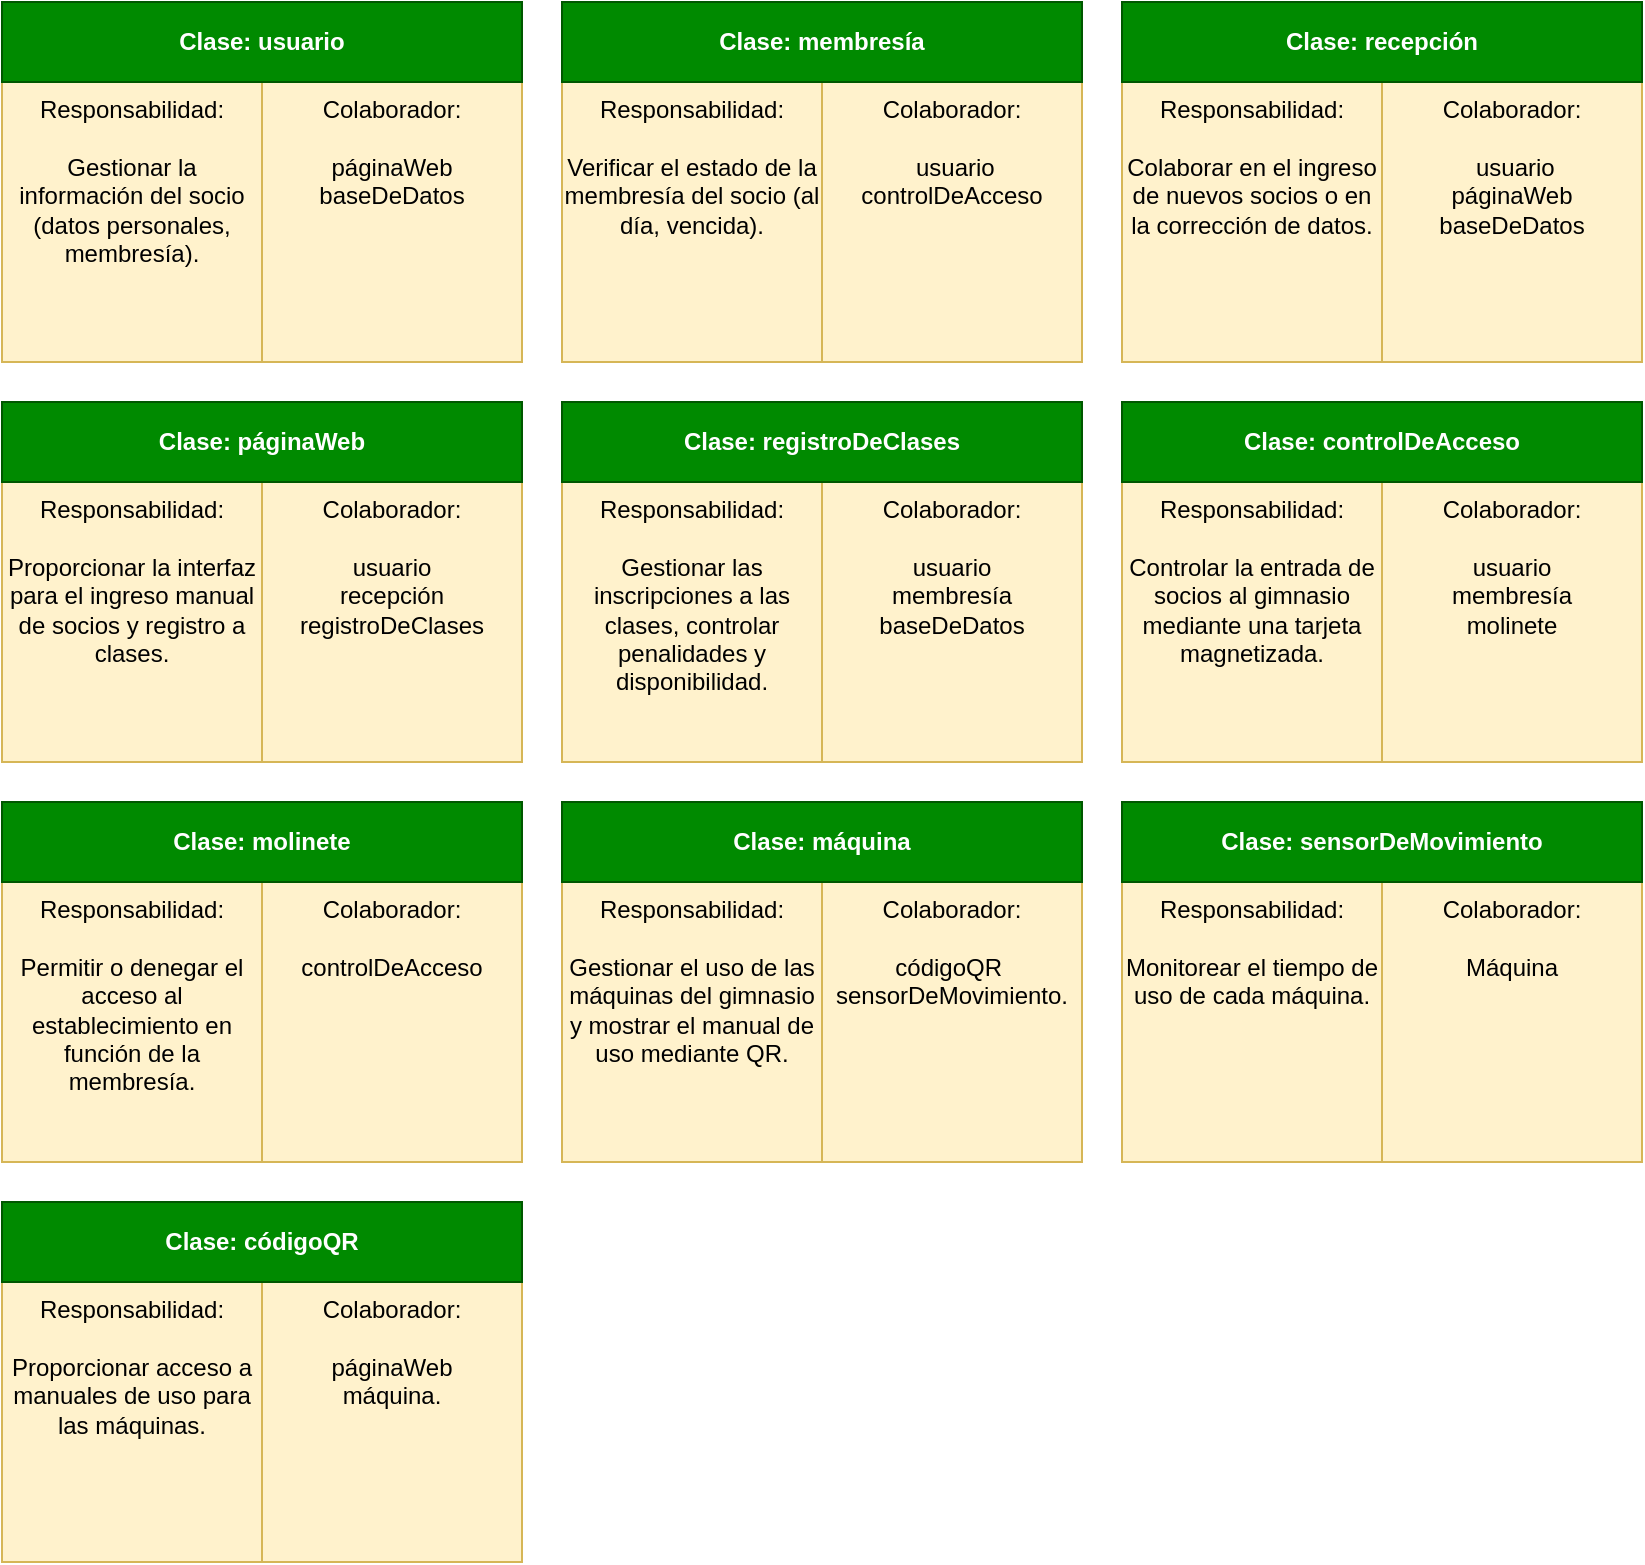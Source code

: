<mxfile version="24.7.8">
  <diagram name="Página-1" id="MDa6ee4qVsymz267FZ2b">
    <mxGraphModel dx="769" dy="835" grid="1" gridSize="10" guides="1" tooltips="1" connect="1" arrows="1" fold="1" page="1" pageScale="1" pageWidth="827" pageHeight="1169" math="0" shadow="0">
      <root>
        <mxCell id="0" />
        <mxCell id="1" parent="0" />
        <mxCell id="6-eAL0bkRqa7UGuuNLiT-9" value="Responsabilidad:&lt;div&gt;&lt;br&gt;&lt;div&gt;Gestionar la información del socio (datos personales, membresía).&lt;br&gt;&lt;/div&gt;&lt;/div&gt;" style="whiteSpace=wrap;html=1;align=center;verticalAlign=top;fillColor=#fff2cc;strokeColor=#d6b656;" vertex="1" parent="1">
          <mxGeometry x="40" y="120" width="130" height="140" as="geometry" />
        </mxCell>
        <mxCell id="6-eAL0bkRqa7UGuuNLiT-10" value="Colaborador:&lt;div&gt;&lt;br&gt;&lt;/div&gt;&lt;div&gt;páginaWeb&lt;/div&gt;&lt;div&gt;baseDeDatos&lt;br&gt;&lt;/div&gt;" style="whiteSpace=wrap;html=1;verticalAlign=top;fillColor=#fff2cc;strokeColor=#d6b656;" vertex="1" parent="1">
          <mxGeometry x="170" y="120" width="130" height="140" as="geometry" />
        </mxCell>
        <mxCell id="6-eAL0bkRqa7UGuuNLiT-6" value="Clase: usuario" style="whiteSpace=wrap;html=1;fillColor=#008a00;strokeColor=#005700;fontColor=#ffffff;fontStyle=1" vertex="1" parent="1">
          <mxGeometry x="40" y="80" width="260" height="40" as="geometry" />
        </mxCell>
        <mxCell id="6-eAL0bkRqa7UGuuNLiT-11" value="Responsabilidad:&lt;div&gt;&lt;br&gt;&lt;/div&gt;&lt;div&gt;Proporcionar la interfaz para el ingreso manual de socios y registro a clases.&lt;br&gt;&lt;/div&gt;" style="whiteSpace=wrap;html=1;align=center;verticalAlign=top;fillColor=#fff2cc;strokeColor=#d6b656;" vertex="1" parent="1">
          <mxGeometry x="40" y="320" width="130" height="140" as="geometry" />
        </mxCell>
        <mxCell id="6-eAL0bkRqa7UGuuNLiT-12" value="Colaborador:&lt;div&gt;&lt;span style=&quot;background-color: initial;&quot;&gt;&lt;br&gt;&lt;/span&gt;&lt;/div&gt;&lt;div&gt;&lt;span style=&quot;background-color: initial;&quot;&gt;usuario&lt;/span&gt;&lt;/div&gt;&lt;div&gt;&lt;span style=&quot;background-color: initial;&quot;&gt;recepción&lt;/span&gt;&lt;/div&gt;&lt;div&gt;&lt;span style=&quot;background-color: initial;&quot;&gt;registroDeClases&lt;/span&gt;&lt;/div&gt;" style="whiteSpace=wrap;html=1;verticalAlign=top;fillColor=#fff2cc;strokeColor=#d6b656;" vertex="1" parent="1">
          <mxGeometry x="170" y="320" width="130" height="140" as="geometry" />
        </mxCell>
        <mxCell id="6-eAL0bkRqa7UGuuNLiT-13" value="Clase: páginaWeb" style="whiteSpace=wrap;html=1;fillColor=#008a00;strokeColor=#005700;fontColor=#ffffff;fontStyle=1" vertex="1" parent="1">
          <mxGeometry x="40" y="280" width="260" height="40" as="geometry" />
        </mxCell>
        <mxCell id="6-eAL0bkRqa7UGuuNLiT-14" value="Responsabilidad:&lt;div&gt;&lt;br&gt;&lt;/div&gt;&lt;div&gt;Permitir o denegar el acceso al establecimiento en función de la membresía.&lt;br&gt;&lt;/div&gt;" style="whiteSpace=wrap;html=1;align=center;verticalAlign=top;fillColor=#fff2cc;strokeColor=#d6b656;" vertex="1" parent="1">
          <mxGeometry x="40" y="520" width="130" height="140" as="geometry" />
        </mxCell>
        <mxCell id="6-eAL0bkRqa7UGuuNLiT-15" value="Colaborador:&lt;div&gt;&lt;br&gt;&lt;/div&gt;&lt;div&gt;controlDeAcceso&lt;br&gt;&lt;/div&gt;" style="whiteSpace=wrap;html=1;verticalAlign=top;fillColor=#fff2cc;strokeColor=#d6b656;" vertex="1" parent="1">
          <mxGeometry x="170" y="520" width="130" height="140" as="geometry" />
        </mxCell>
        <mxCell id="6-eAL0bkRqa7UGuuNLiT-16" value="Clase: molinete" style="whiteSpace=wrap;html=1;fillColor=#008a00;strokeColor=#005700;fontColor=#ffffff;fontStyle=1" vertex="1" parent="1">
          <mxGeometry x="40" y="480" width="260" height="40" as="geometry" />
        </mxCell>
        <mxCell id="6-eAL0bkRqa7UGuuNLiT-17" value="Responsabilidad:&lt;div&gt;&lt;br&gt;&lt;/div&gt;&lt;div&gt;Proporcionar acceso a manuales de uso para las máquinas.&lt;br&gt;&lt;/div&gt;" style="whiteSpace=wrap;html=1;align=center;verticalAlign=top;fillColor=#fff2cc;strokeColor=#d6b656;" vertex="1" parent="1">
          <mxGeometry x="40" y="720" width="130" height="140" as="geometry" />
        </mxCell>
        <mxCell id="6-eAL0bkRqa7UGuuNLiT-18" value="Colaborador:&lt;div&gt;&lt;br&gt;&lt;/div&gt;&lt;div&gt;páginaWeb&lt;/div&gt;&lt;div&gt;máquina.&lt;br&gt;&lt;/div&gt;" style="whiteSpace=wrap;html=1;verticalAlign=top;fillColor=#fff2cc;strokeColor=#d6b656;" vertex="1" parent="1">
          <mxGeometry x="170" y="720" width="130" height="140" as="geometry" />
        </mxCell>
        <mxCell id="6-eAL0bkRqa7UGuuNLiT-19" value="Clase: códigoQR" style="whiteSpace=wrap;html=1;fillColor=#008a00;strokeColor=#005700;fontColor=#ffffff;fontStyle=1" vertex="1" parent="1">
          <mxGeometry x="40" y="680" width="260" height="40" as="geometry" />
        </mxCell>
        <mxCell id="6-eAL0bkRqa7UGuuNLiT-20" value="Responsabilidad:&lt;div&gt;&lt;span style=&quot;background-color: initial;&quot;&gt;&lt;br&gt;&lt;/span&gt;&lt;/div&gt;&lt;div&gt;&lt;span style=&quot;background-color: initial;&quot;&gt;Verificar el estado de la membresía del socio (al día, vencida).&lt;/span&gt;&lt;br&gt;&lt;/div&gt;" style="whiteSpace=wrap;html=1;align=center;verticalAlign=top;fillColor=#fff2cc;strokeColor=#d6b656;" vertex="1" parent="1">
          <mxGeometry x="320" y="120" width="130" height="140" as="geometry" />
        </mxCell>
        <mxCell id="6-eAL0bkRqa7UGuuNLiT-21" value="Colaborador:&lt;div&gt;&lt;br&gt;&lt;/div&gt;&lt;div&gt;&amp;nbsp;usuario&lt;/div&gt;&lt;div&gt;controlDeAcceso&lt;br&gt;&lt;/div&gt;" style="whiteSpace=wrap;html=1;verticalAlign=top;fillColor=#fff2cc;strokeColor=#d6b656;" vertex="1" parent="1">
          <mxGeometry x="450" y="120" width="130" height="140" as="geometry" />
        </mxCell>
        <mxCell id="6-eAL0bkRqa7UGuuNLiT-22" value="Clase: membresía" style="whiteSpace=wrap;html=1;fillColor=#008a00;strokeColor=#005700;fontColor=#ffffff;fontStyle=1" vertex="1" parent="1">
          <mxGeometry x="320" y="80" width="260" height="40" as="geometry" />
        </mxCell>
        <mxCell id="6-eAL0bkRqa7UGuuNLiT-23" value="Responsabilidad:&lt;div&gt;&lt;br&gt;&lt;/div&gt;&lt;div&gt;Gestionar las inscripciones a las clases, controlar penalidades y disponibilidad.&lt;br&gt;&lt;/div&gt;" style="whiteSpace=wrap;html=1;align=center;verticalAlign=top;fillColor=#fff2cc;strokeColor=#d6b656;" vertex="1" parent="1">
          <mxGeometry x="320" y="320" width="130" height="140" as="geometry" />
        </mxCell>
        <mxCell id="6-eAL0bkRqa7UGuuNLiT-24" value="Colaborador:&lt;div&gt;&lt;br&gt;&lt;/div&gt;&lt;div&gt;usuario&lt;/div&gt;&lt;div&gt;membresía&lt;/div&gt;&lt;div&gt;baseDeDatos&lt;br&gt;&lt;/div&gt;" style="whiteSpace=wrap;html=1;verticalAlign=top;fillColor=#fff2cc;strokeColor=#d6b656;" vertex="1" parent="1">
          <mxGeometry x="450" y="320" width="130" height="140" as="geometry" />
        </mxCell>
        <mxCell id="6-eAL0bkRqa7UGuuNLiT-25" value="Clase: registroDeClases" style="whiteSpace=wrap;html=1;fillColor=#008a00;strokeColor=#005700;fontColor=#ffffff;fontStyle=1" vertex="1" parent="1">
          <mxGeometry x="320" y="280" width="260" height="40" as="geometry" />
        </mxCell>
        <mxCell id="6-eAL0bkRqa7UGuuNLiT-26" value="Responsabilidad:&lt;div&gt;&lt;br&gt;&lt;/div&gt;&lt;div&gt;Gestionar el uso de las máquinas del gimnasio y mostrar el manual de uso mediante QR.&lt;br&gt;&lt;/div&gt;" style="whiteSpace=wrap;html=1;align=center;verticalAlign=top;fillColor=#fff2cc;strokeColor=#d6b656;" vertex="1" parent="1">
          <mxGeometry x="320" y="520" width="130" height="140" as="geometry" />
        </mxCell>
        <mxCell id="6-eAL0bkRqa7UGuuNLiT-27" value="Colaborador:&lt;div&gt;&lt;br&gt;&lt;/div&gt;&lt;div&gt;códigoQR&amp;nbsp;&lt;/div&gt;&lt;div&gt;sensorDeMovimiento.&lt;br&gt;&lt;/div&gt;" style="whiteSpace=wrap;html=1;verticalAlign=top;fillColor=#fff2cc;strokeColor=#d6b656;" vertex="1" parent="1">
          <mxGeometry x="450" y="520" width="130" height="140" as="geometry" />
        </mxCell>
        <mxCell id="6-eAL0bkRqa7UGuuNLiT-28" value="Clase: máquina" style="whiteSpace=wrap;html=1;fillColor=#008a00;strokeColor=#005700;fontColor=#ffffff;fontStyle=1" vertex="1" parent="1">
          <mxGeometry x="320" y="480" width="260" height="40" as="geometry" />
        </mxCell>
        <mxCell id="6-eAL0bkRqa7UGuuNLiT-29" value="Responsabilidad:&lt;div&gt;&lt;br&gt;&lt;/div&gt;&lt;div&gt;Monitorear el tiempo de uso de cada máquina.&lt;br&gt;&lt;/div&gt;" style="whiteSpace=wrap;html=1;align=center;verticalAlign=top;fillColor=#fff2cc;strokeColor=#d6b656;" vertex="1" parent="1">
          <mxGeometry x="600" y="520" width="130" height="140" as="geometry" />
        </mxCell>
        <mxCell id="6-eAL0bkRqa7UGuuNLiT-30" value="Colaborador:&lt;div&gt;&lt;br&gt;&lt;/div&gt;&lt;div&gt;Máquina&lt;br&gt;&lt;/div&gt;" style="whiteSpace=wrap;html=1;verticalAlign=top;fillColor=#fff2cc;strokeColor=#d6b656;" vertex="1" parent="1">
          <mxGeometry x="730" y="520" width="130" height="140" as="geometry" />
        </mxCell>
        <mxCell id="6-eAL0bkRqa7UGuuNLiT-31" value="Clase: sensorDeMovimiento" style="whiteSpace=wrap;html=1;fillColor=#008a00;strokeColor=#005700;fontColor=#ffffff;fontStyle=1" vertex="1" parent="1">
          <mxGeometry x="600" y="480" width="260" height="40" as="geometry" />
        </mxCell>
        <mxCell id="6-eAL0bkRqa7UGuuNLiT-32" value="Responsabilidad:&lt;div&gt;&lt;br&gt;&lt;/div&gt;&lt;div&gt;Colaborar en el ingreso de nuevos socios o en la corrección de datos.&lt;br&gt;&lt;/div&gt;" style="whiteSpace=wrap;html=1;align=center;verticalAlign=top;fillColor=#fff2cc;strokeColor=#d6b656;" vertex="1" parent="1">
          <mxGeometry x="600" y="120" width="130" height="140" as="geometry" />
        </mxCell>
        <mxCell id="6-eAL0bkRqa7UGuuNLiT-33" value="Colaborador:&lt;div&gt;&lt;br&gt;&lt;/div&gt;&lt;div&gt;&amp;nbsp;usuario&lt;/div&gt;&lt;div&gt;páginaWeb&lt;/div&gt;&lt;div&gt;baseDeDatos&lt;br&gt;&lt;/div&gt;" style="whiteSpace=wrap;html=1;verticalAlign=top;fillColor=#fff2cc;strokeColor=#d6b656;" vertex="1" parent="1">
          <mxGeometry x="730" y="120" width="130" height="140" as="geometry" />
        </mxCell>
        <mxCell id="6-eAL0bkRqa7UGuuNLiT-34" value="Clase: recepción" style="whiteSpace=wrap;html=1;fillColor=#008a00;strokeColor=#005700;fontColor=#ffffff;fontStyle=1" vertex="1" parent="1">
          <mxGeometry x="600" y="80" width="260" height="40" as="geometry" />
        </mxCell>
        <mxCell id="6-eAL0bkRqa7UGuuNLiT-35" value="Responsabilidad:&lt;div&gt;&lt;br&gt;&lt;/div&gt;&lt;div&gt;Controlar la entrada de socios al gimnasio mediante una tarjeta magnetizada.&lt;br&gt;&lt;/div&gt;" style="whiteSpace=wrap;html=1;align=center;verticalAlign=top;fillColor=#fff2cc;strokeColor=#d6b656;" vertex="1" parent="1">
          <mxGeometry x="600" y="320" width="130" height="140" as="geometry" />
        </mxCell>
        <mxCell id="6-eAL0bkRqa7UGuuNLiT-36" value="Colaborador:&lt;div&gt;&lt;br&gt;&lt;/div&gt;&lt;div&gt;usuario&lt;/div&gt;&lt;div&gt;membresía&lt;/div&gt;&lt;div&gt;molinete&lt;br&gt;&lt;/div&gt;" style="whiteSpace=wrap;html=1;verticalAlign=top;fillColor=#fff2cc;strokeColor=#d6b656;" vertex="1" parent="1">
          <mxGeometry x="730" y="320" width="130" height="140" as="geometry" />
        </mxCell>
        <mxCell id="6-eAL0bkRqa7UGuuNLiT-37" value="Clase: controlDeAcceso" style="whiteSpace=wrap;html=1;fillColor=#008a00;strokeColor=#005700;fontColor=#ffffff;fontStyle=1" vertex="1" parent="1">
          <mxGeometry x="600" y="280" width="260" height="40" as="geometry" />
        </mxCell>
      </root>
    </mxGraphModel>
  </diagram>
</mxfile>
